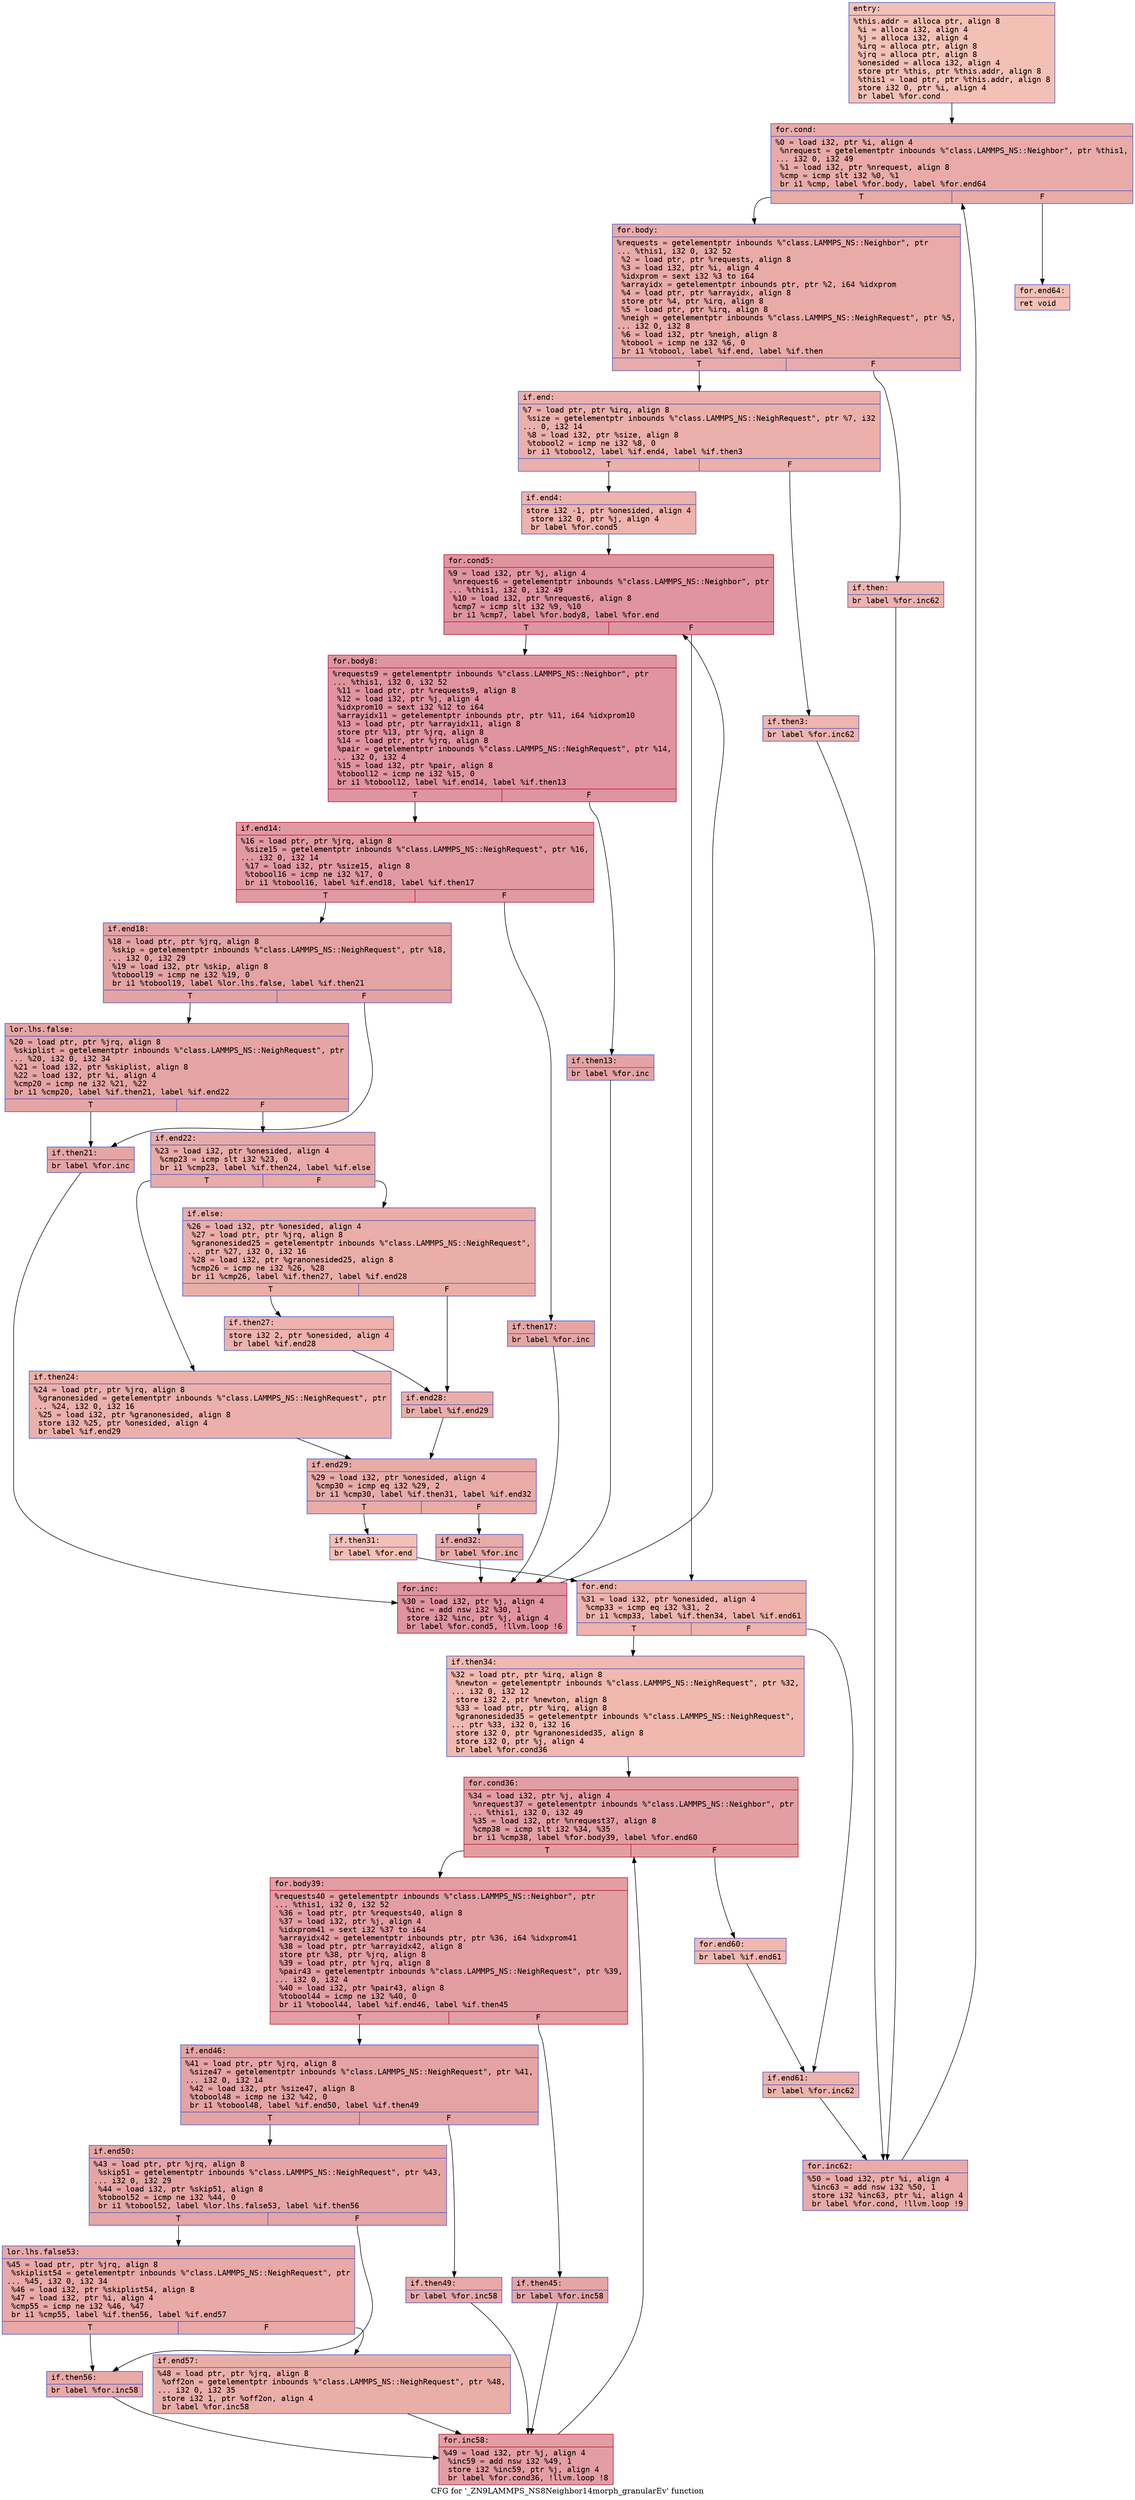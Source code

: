 digraph "CFG for '_ZN9LAMMPS_NS8Neighbor14morph_granularEv' function" {
	label="CFG for '_ZN9LAMMPS_NS8Neighbor14morph_granularEv' function";

	Node0x5563bdf5daf0 [shape=record,color="#3d50c3ff", style=filled, fillcolor="#e5705870" fontname="Courier",label="{entry:\l|  %this.addr = alloca ptr, align 8\l  %i = alloca i32, align 4\l  %j = alloca i32, align 4\l  %irq = alloca ptr, align 8\l  %jrq = alloca ptr, align 8\l  %onesided = alloca i32, align 4\l  store ptr %this, ptr %this.addr, align 8\l  %this1 = load ptr, ptr %this.addr, align 8\l  store i32 0, ptr %i, align 4\l  br label %for.cond\l}"];
	Node0x5563bdf5daf0 -> Node0x5563bdf5e060[tooltip="entry -> for.cond\nProbability 100.00%" ];
	Node0x5563bdf5e060 [shape=record,color="#3d50c3ff", style=filled, fillcolor="#cc403a70" fontname="Courier",label="{for.cond:\l|  %0 = load i32, ptr %i, align 4\l  %nrequest = getelementptr inbounds %\"class.LAMMPS_NS::Neighbor\", ptr %this1,\l... i32 0, i32 49\l  %1 = load i32, ptr %nrequest, align 8\l  %cmp = icmp slt i32 %0, %1\l  br i1 %cmp, label %for.body, label %for.end64\l|{<s0>T|<s1>F}}"];
	Node0x5563bdf5e060:s0 -> Node0x5563bdf5e3f0[tooltip="for.cond -> for.body\nProbability 96.88%" ];
	Node0x5563bdf5e060:s1 -> Node0x5563bdf5e610[tooltip="for.cond -> for.end64\nProbability 3.12%" ];
	Node0x5563bdf5e3f0 [shape=record,color="#3d50c3ff", style=filled, fillcolor="#cc403a70" fontname="Courier",label="{for.body:\l|  %requests = getelementptr inbounds %\"class.LAMMPS_NS::Neighbor\", ptr\l... %this1, i32 0, i32 52\l  %2 = load ptr, ptr %requests, align 8\l  %3 = load i32, ptr %i, align 4\l  %idxprom = sext i32 %3 to i64\l  %arrayidx = getelementptr inbounds ptr, ptr %2, i64 %idxprom\l  %4 = load ptr, ptr %arrayidx, align 8\l  store ptr %4, ptr %irq, align 8\l  %5 = load ptr, ptr %irq, align 8\l  %neigh = getelementptr inbounds %\"class.LAMMPS_NS::NeighRequest\", ptr %5,\l... i32 0, i32 8\l  %6 = load i32, ptr %neigh, align 8\l  %tobool = icmp ne i32 %6, 0\l  br i1 %tobool, label %if.end, label %if.then\l|{<s0>T|<s1>F}}"];
	Node0x5563bdf5e3f0:s0 -> Node0x5563bdf60680[tooltip="for.body -> if.end\nProbability 62.50%" ];
	Node0x5563bdf5e3f0:s1 -> Node0x5563bdf606f0[tooltip="for.body -> if.then\nProbability 37.50%" ];
	Node0x5563bdf606f0 [shape=record,color="#3d50c3ff", style=filled, fillcolor="#d6524470" fontname="Courier",label="{if.then:\l|  br label %for.inc62\l}"];
	Node0x5563bdf606f0 -> Node0x5563bdf60810[tooltip="if.then -> for.inc62\nProbability 100.00%" ];
	Node0x5563bdf60680 [shape=record,color="#3d50c3ff", style=filled, fillcolor="#d24b4070" fontname="Courier",label="{if.end:\l|  %7 = load ptr, ptr %irq, align 8\l  %size = getelementptr inbounds %\"class.LAMMPS_NS::NeighRequest\", ptr %7, i32\l... 0, i32 14\l  %8 = load i32, ptr %size, align 8\l  %tobool2 = icmp ne i32 %8, 0\l  br i1 %tobool2, label %if.end4, label %if.then3\l|{<s0>T|<s1>F}}"];
	Node0x5563bdf60680:s0 -> Node0x5563bdf60b90[tooltip="if.end -> if.end4\nProbability 62.50%" ];
	Node0x5563bdf60680:s1 -> Node0x5563bdf5e470[tooltip="if.end -> if.then3\nProbability 37.50%" ];
	Node0x5563bdf5e470 [shape=record,color="#3d50c3ff", style=filled, fillcolor="#d8564670" fontname="Courier",label="{if.then3:\l|  br label %for.inc62\l}"];
	Node0x5563bdf5e470 -> Node0x5563bdf60810[tooltip="if.then3 -> for.inc62\nProbability 100.00%" ];
	Node0x5563bdf60b90 [shape=record,color="#3d50c3ff", style=filled, fillcolor="#d6524470" fontname="Courier",label="{if.end4:\l|  store i32 -1, ptr %onesided, align 4\l  store i32 0, ptr %j, align 4\l  br label %for.cond5\l}"];
	Node0x5563bdf60b90 -> Node0x5563bdf61060[tooltip="if.end4 -> for.cond5\nProbability 100.00%" ];
	Node0x5563bdf61060 [shape=record,color="#b70d28ff", style=filled, fillcolor="#b70d2870" fontname="Courier",label="{for.cond5:\l|  %9 = load i32, ptr %j, align 4\l  %nrequest6 = getelementptr inbounds %\"class.LAMMPS_NS::Neighbor\", ptr\l... %this1, i32 0, i32 49\l  %10 = load i32, ptr %nrequest6, align 8\l  %cmp7 = icmp slt i32 %9, %10\l  br i1 %cmp7, label %for.body8, label %for.end\l|{<s0>T|<s1>F}}"];
	Node0x5563bdf61060:s0 -> Node0x5563bdf613f0[tooltip="for.cond5 -> for.body8\nProbability 96.88%" ];
	Node0x5563bdf61060:s1 -> Node0x5563bdf61470[tooltip="for.cond5 -> for.end\nProbability 3.12%" ];
	Node0x5563bdf613f0 [shape=record,color="#b70d28ff", style=filled, fillcolor="#b70d2870" fontname="Courier",label="{for.body8:\l|  %requests9 = getelementptr inbounds %\"class.LAMMPS_NS::Neighbor\", ptr\l... %this1, i32 0, i32 52\l  %11 = load ptr, ptr %requests9, align 8\l  %12 = load i32, ptr %j, align 4\l  %idxprom10 = sext i32 %12 to i64\l  %arrayidx11 = getelementptr inbounds ptr, ptr %11, i64 %idxprom10\l  %13 = load ptr, ptr %arrayidx11, align 8\l  store ptr %13, ptr %jrq, align 8\l  %14 = load ptr, ptr %jrq, align 8\l  %pair = getelementptr inbounds %\"class.LAMMPS_NS::NeighRequest\", ptr %14,\l... i32 0, i32 4\l  %15 = load i32, ptr %pair, align 8\l  %tobool12 = icmp ne i32 %15, 0\l  br i1 %tobool12, label %if.end14, label %if.then13\l|{<s0>T|<s1>F}}"];
	Node0x5563bdf613f0:s0 -> Node0x5563bdf61cb0[tooltip="for.body8 -> if.end14\nProbability 62.50%" ];
	Node0x5563bdf613f0:s1 -> Node0x5563bdf61d30[tooltip="for.body8 -> if.then13\nProbability 37.50%" ];
	Node0x5563bdf61d30 [shape=record,color="#3d50c3ff", style=filled, fillcolor="#c32e3170" fontname="Courier",label="{if.then13:\l|  br label %for.inc\l}"];
	Node0x5563bdf61d30 -> Node0x5563bdf61e60[tooltip="if.then13 -> for.inc\nProbability 100.00%" ];
	Node0x5563bdf61cb0 [shape=record,color="#b70d28ff", style=filled, fillcolor="#bb1b2c70" fontname="Courier",label="{if.end14:\l|  %16 = load ptr, ptr %jrq, align 8\l  %size15 = getelementptr inbounds %\"class.LAMMPS_NS::NeighRequest\", ptr %16,\l... i32 0, i32 14\l  %17 = load i32, ptr %size15, align 8\l  %tobool16 = icmp ne i32 %17, 0\l  br i1 %tobool16, label %if.end18, label %if.then17\l|{<s0>T|<s1>F}}"];
	Node0x5563bdf61cb0:s0 -> Node0x5563bdf621e0[tooltip="if.end14 -> if.end18\nProbability 62.50%" ];
	Node0x5563bdf61cb0:s1 -> Node0x5563bdf62260[tooltip="if.end14 -> if.then17\nProbability 37.50%" ];
	Node0x5563bdf62260 [shape=record,color="#3d50c3ff", style=filled, fillcolor="#c5333470" fontname="Courier",label="{if.then17:\l|  br label %for.inc\l}"];
	Node0x5563bdf62260 -> Node0x5563bdf61e60[tooltip="if.then17 -> for.inc\nProbability 100.00%" ];
	Node0x5563bdf621e0 [shape=record,color="#3d50c3ff", style=filled, fillcolor="#c32e3170" fontname="Courier",label="{if.end18:\l|  %18 = load ptr, ptr %jrq, align 8\l  %skip = getelementptr inbounds %\"class.LAMMPS_NS::NeighRequest\", ptr %18,\l... i32 0, i32 29\l  %19 = load i32, ptr %skip, align 8\l  %tobool19 = icmp ne i32 %19, 0\l  br i1 %tobool19, label %lor.lhs.false, label %if.then21\l|{<s0>T|<s1>F}}"];
	Node0x5563bdf621e0:s0 -> Node0x5563bdf626a0[tooltip="if.end18 -> lor.lhs.false\nProbability 62.50%" ];
	Node0x5563bdf621e0:s1 -> Node0x5563bdf62720[tooltip="if.end18 -> if.then21\nProbability 37.50%" ];
	Node0x5563bdf626a0 [shape=record,color="#3d50c3ff", style=filled, fillcolor="#c5333470" fontname="Courier",label="{lor.lhs.false:\l|  %20 = load ptr, ptr %jrq, align 8\l  %skiplist = getelementptr inbounds %\"class.LAMMPS_NS::NeighRequest\", ptr\l... %20, i32 0, i32 34\l  %21 = load i32, ptr %skiplist, align 8\l  %22 = load i32, ptr %i, align 4\l  %cmp20 = icmp ne i32 %21, %22\l  br i1 %cmp20, label %if.then21, label %if.end22\l|{<s0>T|<s1>F}}"];
	Node0x5563bdf626a0:s0 -> Node0x5563bdf62720[tooltip="lor.lhs.false -> if.then21\nProbability 50.00%" ];
	Node0x5563bdf626a0:s1 -> Node0x5563bdf60c00[tooltip="lor.lhs.false -> if.end22\nProbability 50.00%" ];
	Node0x5563bdf62720 [shape=record,color="#3d50c3ff", style=filled, fillcolor="#c5333470" fontname="Courier",label="{if.then21:\l|  br label %for.inc\l}"];
	Node0x5563bdf62720 -> Node0x5563bdf61e60[tooltip="if.then21 -> for.inc\nProbability 100.00%" ];
	Node0x5563bdf60c00 [shape=record,color="#3d50c3ff", style=filled, fillcolor="#cc403a70" fontname="Courier",label="{if.end22:\l|  %23 = load i32, ptr %onesided, align 4\l  %cmp23 = icmp slt i32 %23, 0\l  br i1 %cmp23, label %if.then24, label %if.else\l|{<s0>T|<s1>F}}"];
	Node0x5563bdf60c00:s0 -> Node0x5563bdf60ed0[tooltip="if.end22 -> if.then24\nProbability 37.50%" ];
	Node0x5563bdf60c00:s1 -> Node0x5563bdf631c0[tooltip="if.end22 -> if.else\nProbability 62.50%" ];
	Node0x5563bdf60ed0 [shape=record,color="#3d50c3ff", style=filled, fillcolor="#d24b4070" fontname="Courier",label="{if.then24:\l|  %24 = load ptr, ptr %jrq, align 8\l  %granonesided = getelementptr inbounds %\"class.LAMMPS_NS::NeighRequest\", ptr\l... %24, i32 0, i32 16\l  %25 = load i32, ptr %granonesided, align 8\l  store i32 %25, ptr %onesided, align 4\l  br label %if.end29\l}"];
	Node0x5563bdf60ed0 -> Node0x5563bdf63570[tooltip="if.then24 -> if.end29\nProbability 100.00%" ];
	Node0x5563bdf631c0 [shape=record,color="#3d50c3ff", style=filled, fillcolor="#d0473d70" fontname="Courier",label="{if.else:\l|  %26 = load i32, ptr %onesided, align 4\l  %27 = load ptr, ptr %jrq, align 8\l  %granonesided25 = getelementptr inbounds %\"class.LAMMPS_NS::NeighRequest\",\l... ptr %27, i32 0, i32 16\l  %28 = load i32, ptr %granonesided25, align 8\l  %cmp26 = icmp ne i32 %26, %28\l  br i1 %cmp26, label %if.then27, label %if.end28\l|{<s0>T|<s1>F}}"];
	Node0x5563bdf631c0:s0 -> Node0x5563bdf63980[tooltip="if.else -> if.then27\nProbability 50.00%" ];
	Node0x5563bdf631c0:s1 -> Node0x5563bdf63a00[tooltip="if.else -> if.end28\nProbability 50.00%" ];
	Node0x5563bdf63980 [shape=record,color="#3d50c3ff", style=filled, fillcolor="#d6524470" fontname="Courier",label="{if.then27:\l|  store i32 2, ptr %onesided, align 4\l  br label %if.end28\l}"];
	Node0x5563bdf63980 -> Node0x5563bdf63a00[tooltip="if.then27 -> if.end28\nProbability 100.00%" ];
	Node0x5563bdf63a00 [shape=record,color="#3d50c3ff", style=filled, fillcolor="#d0473d70" fontname="Courier",label="{if.end28:\l|  br label %if.end29\l}"];
	Node0x5563bdf63a00 -> Node0x5563bdf63570[tooltip="if.end28 -> if.end29\nProbability 100.00%" ];
	Node0x5563bdf63570 [shape=record,color="#3d50c3ff", style=filled, fillcolor="#cc403a70" fontname="Courier",label="{if.end29:\l|  %29 = load i32, ptr %onesided, align 4\l  %cmp30 = icmp eq i32 %29, 2\l  br i1 %cmp30, label %if.then31, label %if.end32\l|{<s0>T|<s1>F}}"];
	Node0x5563bdf63570:s0 -> Node0x5563bdf63e40[tooltip="if.end29 -> if.then31\nProbability 3.12%" ];
	Node0x5563bdf63570:s1 -> Node0x5563bdf63ec0[tooltip="if.end29 -> if.end32\nProbability 96.88%" ];
	Node0x5563bdf63e40 [shape=record,color="#3d50c3ff", style=filled, fillcolor="#e5705870" fontname="Courier",label="{if.then31:\l|  br label %for.end\l}"];
	Node0x5563bdf63e40 -> Node0x5563bdf61470[tooltip="if.then31 -> for.end\nProbability 100.00%" ];
	Node0x5563bdf63ec0 [shape=record,color="#3d50c3ff", style=filled, fillcolor="#cc403a70" fontname="Courier",label="{if.end32:\l|  br label %for.inc\l}"];
	Node0x5563bdf63ec0 -> Node0x5563bdf61e60[tooltip="if.end32 -> for.inc\nProbability 100.00%" ];
	Node0x5563bdf61e60 [shape=record,color="#b70d28ff", style=filled, fillcolor="#b70d2870" fontname="Courier",label="{for.inc:\l|  %30 = load i32, ptr %j, align 4\l  %inc = add nsw i32 %30, 1\l  store i32 %inc, ptr %j, align 4\l  br label %for.cond5, !llvm.loop !6\l}"];
	Node0x5563bdf61e60 -> Node0x5563bdf61060[tooltip="for.inc -> for.cond5\nProbability 100.00%" ];
	Node0x5563bdf61470 [shape=record,color="#3d50c3ff", style=filled, fillcolor="#d6524470" fontname="Courier",label="{for.end:\l|  %31 = load i32, ptr %onesided, align 4\l  %cmp33 = icmp eq i32 %31, 2\l  br i1 %cmp33, label %if.then34, label %if.end61\l|{<s0>T|<s1>F}}"];
	Node0x5563bdf61470:s0 -> Node0x5563bdf64510[tooltip="for.end -> if.then34\nProbability 50.00%" ];
	Node0x5563bdf61470:s1 -> Node0x5563bdf64590[tooltip="for.end -> if.end61\nProbability 50.00%" ];
	Node0x5563bdf64510 [shape=record,color="#3d50c3ff", style=filled, fillcolor="#dc5d4a70" fontname="Courier",label="{if.then34:\l|  %32 = load ptr, ptr %irq, align 8\l  %newton = getelementptr inbounds %\"class.LAMMPS_NS::NeighRequest\", ptr %32,\l... i32 0, i32 12\l  store i32 2, ptr %newton, align 8\l  %33 = load ptr, ptr %irq, align 8\l  %granonesided35 = getelementptr inbounds %\"class.LAMMPS_NS::NeighRequest\",\l... ptr %33, i32 0, i32 16\l  store i32 0, ptr %granonesided35, align 8\l  store i32 0, ptr %j, align 4\l  br label %for.cond36\l}"];
	Node0x5563bdf64510 -> Node0x5563bdf64b70[tooltip="if.then34 -> for.cond36\nProbability 100.00%" ];
	Node0x5563bdf64b70 [shape=record,color="#b70d28ff", style=filled, fillcolor="#be242e70" fontname="Courier",label="{for.cond36:\l|  %34 = load i32, ptr %j, align 4\l  %nrequest37 = getelementptr inbounds %\"class.LAMMPS_NS::Neighbor\", ptr\l... %this1, i32 0, i32 49\l  %35 = load i32, ptr %nrequest37, align 8\l  %cmp38 = icmp slt i32 %34, %35\l  br i1 %cmp38, label %for.body39, label %for.end60\l|{<s0>T|<s1>F}}"];
	Node0x5563bdf64b70:s0 -> Node0x5563bdf64f00[tooltip="for.cond36 -> for.body39\nProbability 96.88%" ];
	Node0x5563bdf64b70:s1 -> Node0x5563bdf64f80[tooltip="for.cond36 -> for.end60\nProbability 3.12%" ];
	Node0x5563bdf64f00 [shape=record,color="#b70d28ff", style=filled, fillcolor="#be242e70" fontname="Courier",label="{for.body39:\l|  %requests40 = getelementptr inbounds %\"class.LAMMPS_NS::Neighbor\", ptr\l... %this1, i32 0, i32 52\l  %36 = load ptr, ptr %requests40, align 8\l  %37 = load i32, ptr %j, align 4\l  %idxprom41 = sext i32 %37 to i64\l  %arrayidx42 = getelementptr inbounds ptr, ptr %36, i64 %idxprom41\l  %38 = load ptr, ptr %arrayidx42, align 8\l  store ptr %38, ptr %jrq, align 8\l  %39 = load ptr, ptr %jrq, align 8\l  %pair43 = getelementptr inbounds %\"class.LAMMPS_NS::NeighRequest\", ptr %39,\l... i32 0, i32 4\l  %40 = load i32, ptr %pair43, align 8\l  %tobool44 = icmp ne i32 %40, 0\l  br i1 %tobool44, label %if.end46, label %if.then45\l|{<s0>T|<s1>F}}"];
	Node0x5563bdf64f00:s0 -> Node0x5563bdf657d0[tooltip="for.body39 -> if.end46\nProbability 62.50%" ];
	Node0x5563bdf64f00:s1 -> Node0x5563bdf65850[tooltip="for.body39 -> if.then45\nProbability 37.50%" ];
	Node0x5563bdf65850 [shape=record,color="#3d50c3ff", style=filled, fillcolor="#c5333470" fontname="Courier",label="{if.then45:\l|  br label %for.inc58\l}"];
	Node0x5563bdf65850 -> Node0x5563bdf65980[tooltip="if.then45 -> for.inc58\nProbability 100.00%" ];
	Node0x5563bdf657d0 [shape=record,color="#3d50c3ff", style=filled, fillcolor="#c32e3170" fontname="Courier",label="{if.end46:\l|  %41 = load ptr, ptr %jrq, align 8\l  %size47 = getelementptr inbounds %\"class.LAMMPS_NS::NeighRequest\", ptr %41,\l... i32 0, i32 14\l  %42 = load i32, ptr %size47, align 8\l  %tobool48 = icmp ne i32 %42, 0\l  br i1 %tobool48, label %if.end50, label %if.then49\l|{<s0>T|<s1>F}}"];
	Node0x5563bdf657d0:s0 -> Node0x5563bdf65d10[tooltip="if.end46 -> if.end50\nProbability 62.50%" ];
	Node0x5563bdf657d0:s1 -> Node0x5563bdf65d90[tooltip="if.end46 -> if.then49\nProbability 37.50%" ];
	Node0x5563bdf65d90 [shape=record,color="#3d50c3ff", style=filled, fillcolor="#ca3b3770" fontname="Courier",label="{if.then49:\l|  br label %for.inc58\l}"];
	Node0x5563bdf65d90 -> Node0x5563bdf65980[tooltip="if.then49 -> for.inc58\nProbability 100.00%" ];
	Node0x5563bdf65d10 [shape=record,color="#3d50c3ff", style=filled, fillcolor="#c5333470" fontname="Courier",label="{if.end50:\l|  %43 = load ptr, ptr %jrq, align 8\l  %skip51 = getelementptr inbounds %\"class.LAMMPS_NS::NeighRequest\", ptr %43,\l... i32 0, i32 29\l  %44 = load i32, ptr %skip51, align 8\l  %tobool52 = icmp ne i32 %44, 0\l  br i1 %tobool52, label %lor.lhs.false53, label %if.then56\l|{<s0>T|<s1>F}}"];
	Node0x5563bdf65d10:s0 -> Node0x5563bdf661d0[tooltip="if.end50 -> lor.lhs.false53\nProbability 62.50%" ];
	Node0x5563bdf65d10:s1 -> Node0x5563bdf66250[tooltip="if.end50 -> if.then56\nProbability 37.50%" ];
	Node0x5563bdf661d0 [shape=record,color="#3d50c3ff", style=filled, fillcolor="#ca3b3770" fontname="Courier",label="{lor.lhs.false53:\l|  %45 = load ptr, ptr %jrq, align 8\l  %skiplist54 = getelementptr inbounds %\"class.LAMMPS_NS::NeighRequest\", ptr\l... %45, i32 0, i32 34\l  %46 = load i32, ptr %skiplist54, align 8\l  %47 = load i32, ptr %i, align 4\l  %cmp55 = icmp ne i32 %46, %47\l  br i1 %cmp55, label %if.then56, label %if.end57\l|{<s0>T|<s1>F}}"];
	Node0x5563bdf661d0:s0 -> Node0x5563bdf66250[tooltip="lor.lhs.false53 -> if.then56\nProbability 50.00%" ];
	Node0x5563bdf661d0:s1 -> Node0x5563bdf66eb0[tooltip="lor.lhs.false53 -> if.end57\nProbability 50.00%" ];
	Node0x5563bdf66250 [shape=record,color="#3d50c3ff", style=filled, fillcolor="#ca3b3770" fontname="Courier",label="{if.then56:\l|  br label %for.inc58\l}"];
	Node0x5563bdf66250 -> Node0x5563bdf65980[tooltip="if.then56 -> for.inc58\nProbability 100.00%" ];
	Node0x5563bdf66eb0 [shape=record,color="#3d50c3ff", style=filled, fillcolor="#d0473d70" fontname="Courier",label="{if.end57:\l|  %48 = load ptr, ptr %jrq, align 8\l  %off2on = getelementptr inbounds %\"class.LAMMPS_NS::NeighRequest\", ptr %48,\l... i32 0, i32 35\l  store i32 1, ptr %off2on, align 4\l  br label %for.inc58\l}"];
	Node0x5563bdf66eb0 -> Node0x5563bdf65980[tooltip="if.end57 -> for.inc58\nProbability 100.00%" ];
	Node0x5563bdf65980 [shape=record,color="#b70d28ff", style=filled, fillcolor="#be242e70" fontname="Courier",label="{for.inc58:\l|  %49 = load i32, ptr %j, align 4\l  %inc59 = add nsw i32 %49, 1\l  store i32 %inc59, ptr %j, align 4\l  br label %for.cond36, !llvm.loop !8\l}"];
	Node0x5563bdf65980 -> Node0x5563bdf64b70[tooltip="for.inc58 -> for.cond36\nProbability 100.00%" ];
	Node0x5563bdf64f80 [shape=record,color="#3d50c3ff", style=filled, fillcolor="#dc5d4a70" fontname="Courier",label="{for.end60:\l|  br label %if.end61\l}"];
	Node0x5563bdf64f80 -> Node0x5563bdf64590[tooltip="for.end60 -> if.end61\nProbability 100.00%" ];
	Node0x5563bdf64590 [shape=record,color="#3d50c3ff", style=filled, fillcolor="#d6524470" fontname="Courier",label="{if.end61:\l|  br label %for.inc62\l}"];
	Node0x5563bdf64590 -> Node0x5563bdf60810[tooltip="if.end61 -> for.inc62\nProbability 100.00%" ];
	Node0x5563bdf60810 [shape=record,color="#3d50c3ff", style=filled, fillcolor="#cc403a70" fontname="Courier",label="{for.inc62:\l|  %50 = load i32, ptr %i, align 4\l  %inc63 = add nsw i32 %50, 1\l  store i32 %inc63, ptr %i, align 4\l  br label %for.cond, !llvm.loop !9\l}"];
	Node0x5563bdf60810 -> Node0x5563bdf5e060[tooltip="for.inc62 -> for.cond\nProbability 100.00%" ];
	Node0x5563bdf5e610 [shape=record,color="#3d50c3ff", style=filled, fillcolor="#e5705870" fontname="Courier",label="{for.end64:\l|  ret void\l}"];
}
